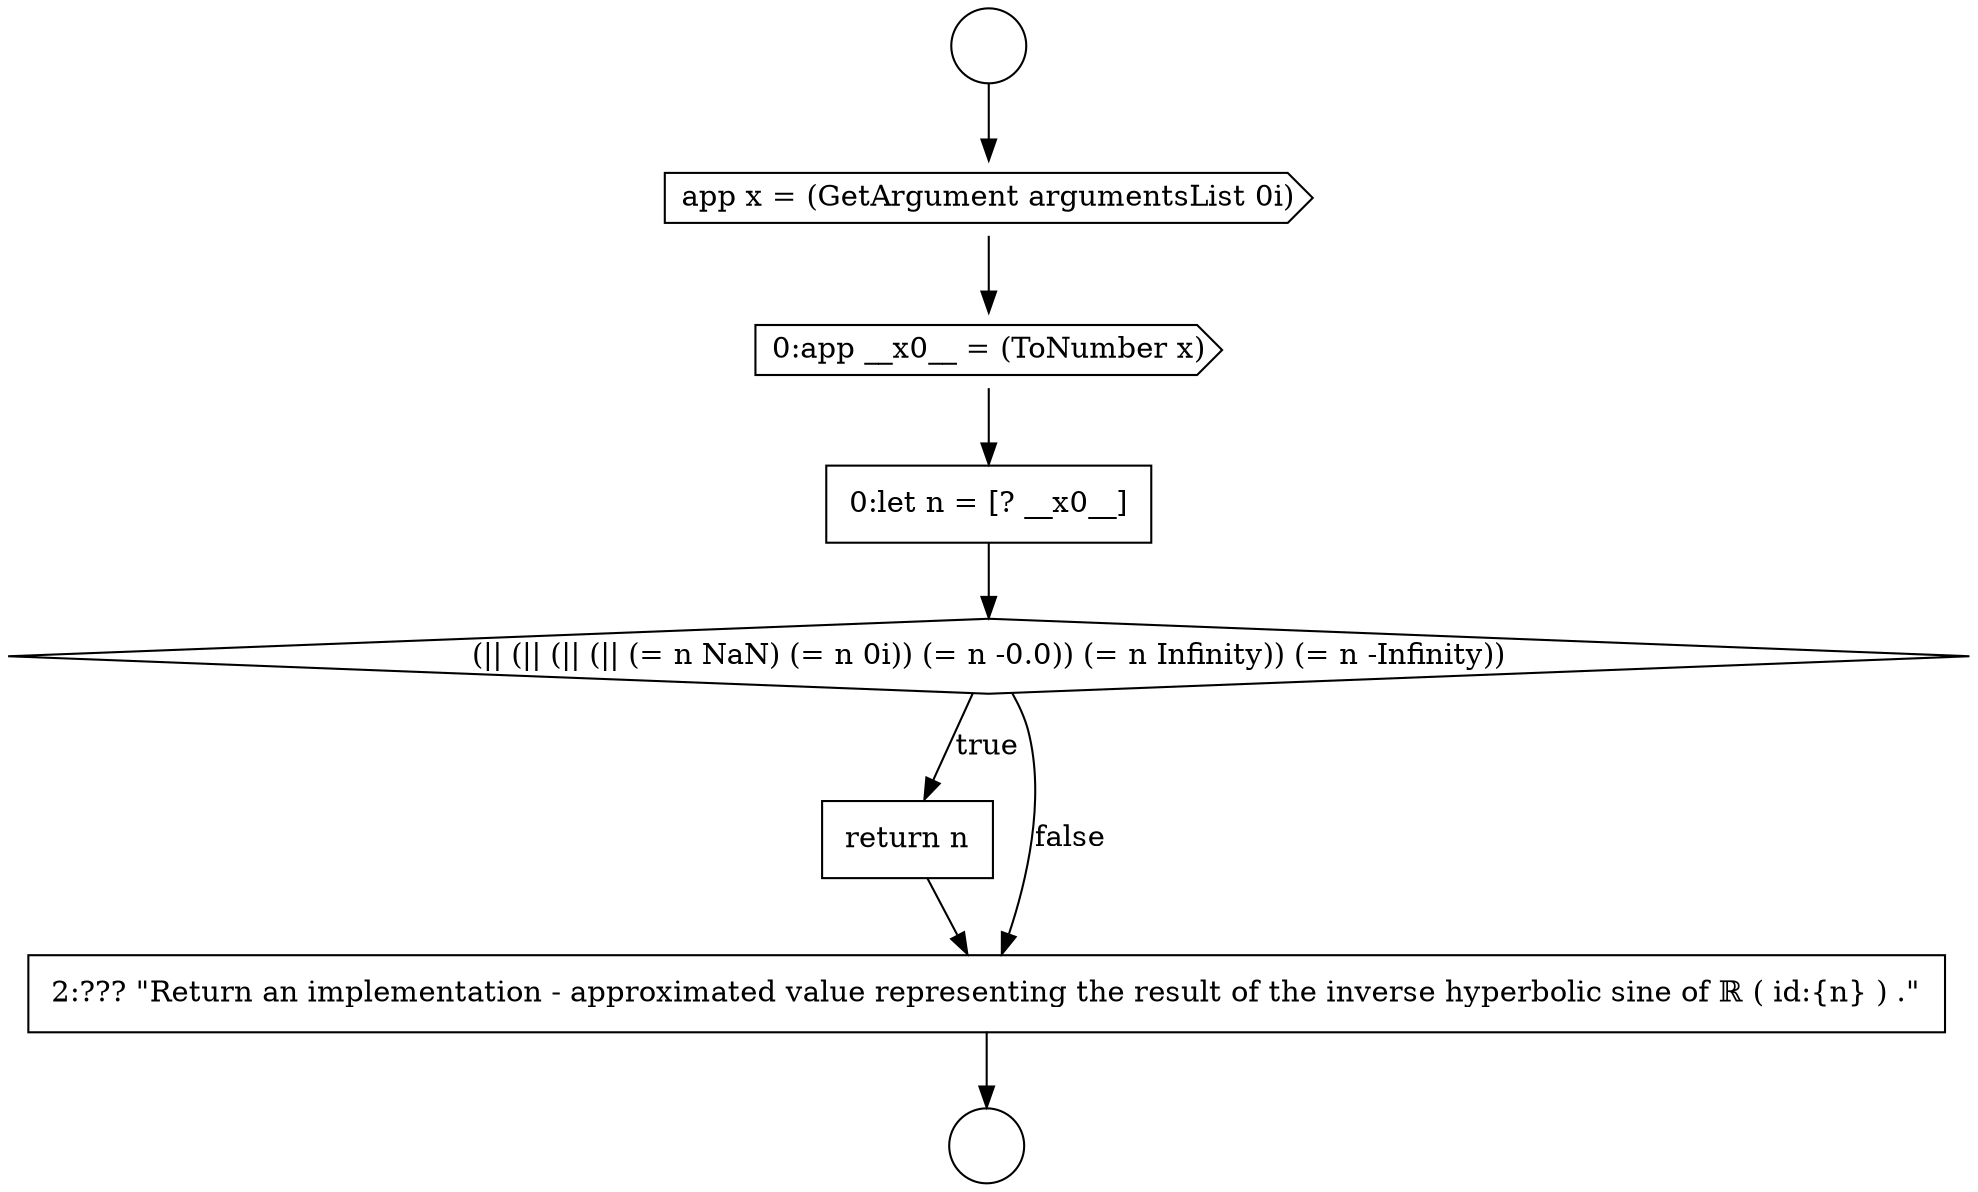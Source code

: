 digraph {
  node12833 [shape=none, margin=0, label=<<font color="black">
    <table border="0" cellborder="1" cellspacing="0" cellpadding="10">
      <tr><td align="left">0:let n = [? __x0__]</td></tr>
    </table>
  </font>> color="black" fillcolor="white" style=filled]
  node12832 [shape=cds, label=<<font color="black">0:app __x0__ = (ToNumber x)</font>> color="black" fillcolor="white" style=filled]
  node12834 [shape=diamond, label=<<font color="black">(|| (|| (|| (|| (= n NaN) (= n 0i)) (= n -0.0)) (= n Infinity)) (= n -Infinity))</font>> color="black" fillcolor="white" style=filled]
  node12831 [shape=cds, label=<<font color="black">app x = (GetArgument argumentsList 0i)</font>> color="black" fillcolor="white" style=filled]
  node12835 [shape=none, margin=0, label=<<font color="black">
    <table border="0" cellborder="1" cellspacing="0" cellpadding="10">
      <tr><td align="left">return n</td></tr>
    </table>
  </font>> color="black" fillcolor="white" style=filled]
  node12830 [shape=circle label=" " color="black" fillcolor="white" style=filled]
  node12829 [shape=circle label=" " color="black" fillcolor="white" style=filled]
  node12836 [shape=none, margin=0, label=<<font color="black">
    <table border="0" cellborder="1" cellspacing="0" cellpadding="10">
      <tr><td align="left">2:??? &quot;Return an implementation - approximated value representing the result of the inverse hyperbolic sine of ℝ ( id:{n} ) .&quot;</td></tr>
    </table>
  </font>> color="black" fillcolor="white" style=filled]
  node12836 -> node12830 [ color="black"]
  node12831 -> node12832 [ color="black"]
  node12829 -> node12831 [ color="black"]
  node12834 -> node12835 [label=<<font color="black">true</font>> color="black"]
  node12834 -> node12836 [label=<<font color="black">false</font>> color="black"]
  node12832 -> node12833 [ color="black"]
  node12835 -> node12836 [ color="black"]
  node12833 -> node12834 [ color="black"]
}
